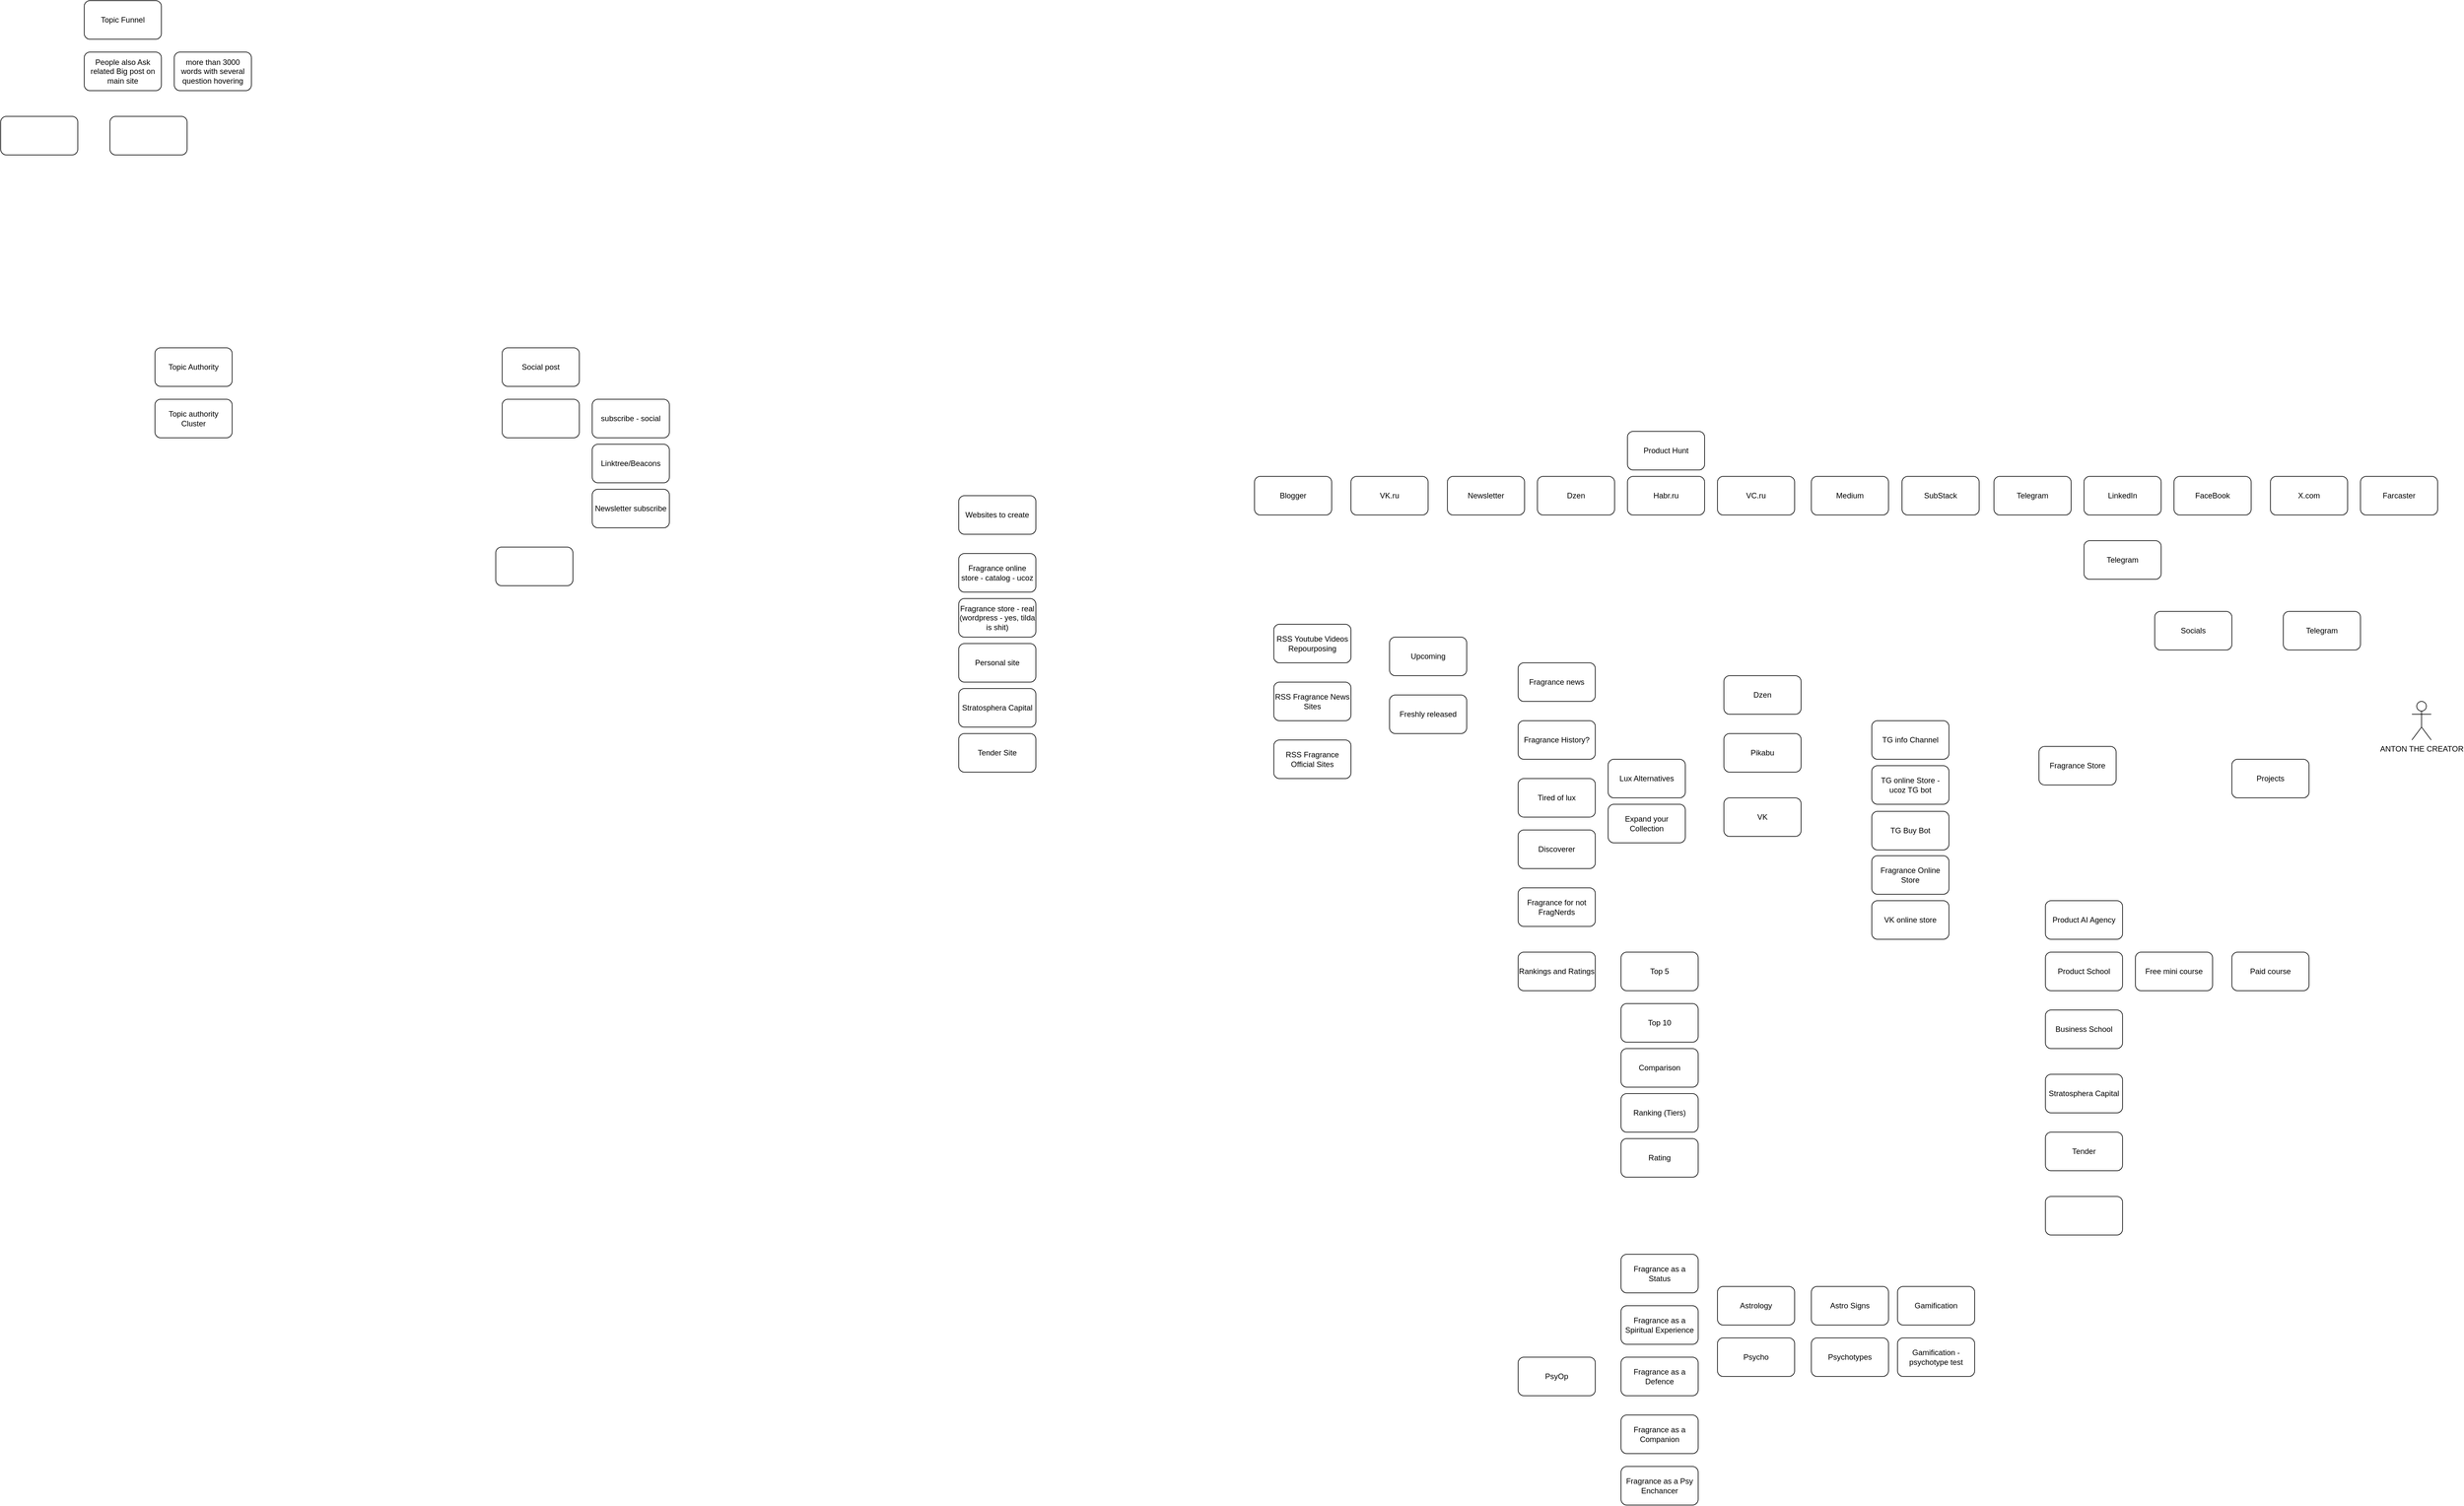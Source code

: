 <mxfile version="24.7.7">
  <diagram id="C5RBs43oDa-KdzZeNtuy" name="Page-1">
    <mxGraphModel dx="5329" dy="1832" grid="1" gridSize="10" guides="1" tooltips="1" connect="1" arrows="1" fold="1" page="1" pageScale="1" pageWidth="827" pageHeight="1169" math="0" shadow="0">
      <root>
        <mxCell id="WIyWlLk6GJQsqaUBKTNV-0" />
        <mxCell id="WIyWlLk6GJQsqaUBKTNV-1" parent="WIyWlLk6GJQsqaUBKTNV-0" />
        <mxCell id="qxe3Rvk0tDnrJfnU4pzb-0" value="ANTON THE CREATOR" style="shape=umlActor;verticalLabelPosition=bottom;verticalAlign=top;html=1;outlineConnect=0;" parent="WIyWlLk6GJQsqaUBKTNV-1" vertex="1">
          <mxGeometry x="320" y="230" width="30" height="60" as="geometry" />
        </mxCell>
        <mxCell id="qxe3Rvk0tDnrJfnU4pzb-4" value="Socials" style="rounded=1;whiteSpace=wrap;html=1;" parent="WIyWlLk6GJQsqaUBKTNV-1" vertex="1">
          <mxGeometry x="-80" y="90" width="120" height="60" as="geometry" />
        </mxCell>
        <mxCell id="qxe3Rvk0tDnrJfnU4pzb-5" value="Telegram" style="rounded=1;whiteSpace=wrap;html=1;" parent="WIyWlLk6GJQsqaUBKTNV-1" vertex="1">
          <mxGeometry x="-190" y="-20" width="120" height="60" as="geometry" />
        </mxCell>
        <mxCell id="qxe3Rvk0tDnrJfnU4pzb-6" value="FaceBook" style="rounded=1;whiteSpace=wrap;html=1;" parent="WIyWlLk6GJQsqaUBKTNV-1" vertex="1">
          <mxGeometry x="-50" y="-120" width="120" height="60" as="geometry" />
        </mxCell>
        <mxCell id="qxe3Rvk0tDnrJfnU4pzb-7" value="LinkedIn" style="rounded=1;whiteSpace=wrap;html=1;" parent="WIyWlLk6GJQsqaUBKTNV-1" vertex="1">
          <mxGeometry x="-190" y="-120" width="120" height="60" as="geometry" />
        </mxCell>
        <mxCell id="qxe3Rvk0tDnrJfnU4pzb-8" value="Telegram" style="rounded=1;whiteSpace=wrap;html=1;" parent="WIyWlLk6GJQsqaUBKTNV-1" vertex="1">
          <mxGeometry x="-330" y="-120" width="120" height="60" as="geometry" />
        </mxCell>
        <mxCell id="qxe3Rvk0tDnrJfnU4pzb-9" value="Telegram" style="rounded=1;whiteSpace=wrap;html=1;" parent="WIyWlLk6GJQsqaUBKTNV-1" vertex="1">
          <mxGeometry x="120" y="90" width="120" height="60" as="geometry" />
        </mxCell>
        <mxCell id="qxe3Rvk0tDnrJfnU4pzb-10" value="Projects" style="rounded=1;whiteSpace=wrap;html=1;" parent="WIyWlLk6GJQsqaUBKTNV-1" vertex="1">
          <mxGeometry x="40" y="320" width="120" height="60" as="geometry" />
        </mxCell>
        <mxCell id="qxe3Rvk0tDnrJfnU4pzb-11" value="Fragrance Store" style="rounded=1;whiteSpace=wrap;html=1;" parent="WIyWlLk6GJQsqaUBKTNV-1" vertex="1">
          <mxGeometry x="-260" y="300" width="120" height="60" as="geometry" />
        </mxCell>
        <mxCell id="qxe3Rvk0tDnrJfnU4pzb-12" value="Product School" style="rounded=1;whiteSpace=wrap;html=1;" parent="WIyWlLk6GJQsqaUBKTNV-1" vertex="1">
          <mxGeometry x="-250" y="620" width="120" height="60" as="geometry" />
        </mxCell>
        <mxCell id="qxe3Rvk0tDnrJfnU4pzb-13" value="Business School" style="rounded=1;whiteSpace=wrap;html=1;" parent="WIyWlLk6GJQsqaUBKTNV-1" vertex="1">
          <mxGeometry x="-250" y="710" width="120" height="60" as="geometry" />
        </mxCell>
        <mxCell id="qxe3Rvk0tDnrJfnU4pzb-14" value="Stratosphera Capital" style="rounded=1;whiteSpace=wrap;html=1;" parent="WIyWlLk6GJQsqaUBKTNV-1" vertex="1">
          <mxGeometry x="-250" y="810" width="120" height="60" as="geometry" />
        </mxCell>
        <mxCell id="qxe3Rvk0tDnrJfnU4pzb-15" value="Tender" style="rounded=1;whiteSpace=wrap;html=1;" parent="WIyWlLk6GJQsqaUBKTNV-1" vertex="1">
          <mxGeometry x="-250" y="900" width="120" height="60" as="geometry" />
        </mxCell>
        <mxCell id="qxe3Rvk0tDnrJfnU4pzb-16" value="TG info Channel" style="rounded=1;whiteSpace=wrap;html=1;" parent="WIyWlLk6GJQsqaUBKTNV-1" vertex="1">
          <mxGeometry x="-520" y="260" width="120" height="60" as="geometry" />
        </mxCell>
        <mxCell id="qxe3Rvk0tDnrJfnU4pzb-17" value="TG Buy Bot" style="rounded=1;whiteSpace=wrap;html=1;" parent="WIyWlLk6GJQsqaUBKTNV-1" vertex="1">
          <mxGeometry x="-520" y="401" width="120" height="60" as="geometry" />
        </mxCell>
        <mxCell id="qxe3Rvk0tDnrJfnU4pzb-18" value="Product AI Agency" style="rounded=1;whiteSpace=wrap;html=1;" parent="WIyWlLk6GJQsqaUBKTNV-1" vertex="1">
          <mxGeometry x="-250" y="540" width="120" height="60" as="geometry" />
        </mxCell>
        <mxCell id="qxe3Rvk0tDnrJfnU4pzb-19" value="SubStack" style="rounded=1;whiteSpace=wrap;html=1;" parent="WIyWlLk6GJQsqaUBKTNV-1" vertex="1">
          <mxGeometry x="-473" y="-120" width="120" height="60" as="geometry" />
        </mxCell>
        <mxCell id="qxe3Rvk0tDnrJfnU4pzb-20" value="" style="rounded=1;whiteSpace=wrap;html=1;" parent="WIyWlLk6GJQsqaUBKTNV-1" vertex="1">
          <mxGeometry x="-250" y="1000" width="120" height="60" as="geometry" />
        </mxCell>
        <mxCell id="qxe3Rvk0tDnrJfnU4pzb-21" value="Dzen" style="rounded=1;whiteSpace=wrap;html=1;" parent="WIyWlLk6GJQsqaUBKTNV-1" vertex="1">
          <mxGeometry x="-750" y="190" width="120" height="60" as="geometry" />
        </mxCell>
        <mxCell id="qxe3Rvk0tDnrJfnU4pzb-22" value="Pikabu" style="rounded=1;whiteSpace=wrap;html=1;" parent="WIyWlLk6GJQsqaUBKTNV-1" vertex="1">
          <mxGeometry x="-750" y="280" width="120" height="60" as="geometry" />
        </mxCell>
        <mxCell id="qxe3Rvk0tDnrJfnU4pzb-23" value="VK" style="rounded=1;whiteSpace=wrap;html=1;" parent="WIyWlLk6GJQsqaUBKTNV-1" vertex="1">
          <mxGeometry x="-750" y="380" width="120" height="60" as="geometry" />
        </mxCell>
        <mxCell id="qxe3Rvk0tDnrJfnU4pzb-24" value="Fragrance news" style="rounded=1;whiteSpace=wrap;html=1;" parent="WIyWlLk6GJQsqaUBKTNV-1" vertex="1">
          <mxGeometry x="-1070" y="170" width="120" height="60" as="geometry" />
        </mxCell>
        <mxCell id="qxe3Rvk0tDnrJfnU4pzb-25" value="Fragrance History?" style="rounded=1;whiteSpace=wrap;html=1;" parent="WIyWlLk6GJQsqaUBKTNV-1" vertex="1">
          <mxGeometry x="-1070" y="260" width="120" height="60" as="geometry" />
        </mxCell>
        <mxCell id="qxe3Rvk0tDnrJfnU4pzb-26" value="Tired of lux" style="rounded=1;whiteSpace=wrap;html=1;" parent="WIyWlLk6GJQsqaUBKTNV-1" vertex="1">
          <mxGeometry x="-1070" y="350" width="120" height="60" as="geometry" />
        </mxCell>
        <mxCell id="qxe3Rvk0tDnrJfnU4pzb-27" value="Fragrance Online Store" style="rounded=1;whiteSpace=wrap;html=1;" parent="WIyWlLk6GJQsqaUBKTNV-1" vertex="1">
          <mxGeometry x="-520" y="470" width="120" height="60" as="geometry" />
        </mxCell>
        <mxCell id="qxe3Rvk0tDnrJfnU4pzb-28" value="VK online store" style="rounded=1;whiteSpace=wrap;html=1;" parent="WIyWlLk6GJQsqaUBKTNV-1" vertex="1">
          <mxGeometry x="-520" y="540" width="120" height="60" as="geometry" />
        </mxCell>
        <mxCell id="qxe3Rvk0tDnrJfnU4pzb-29" value="RSS Youtube Videos Repourposing" style="rounded=1;whiteSpace=wrap;html=1;" parent="WIyWlLk6GJQsqaUBKTNV-1" vertex="1">
          <mxGeometry x="-1450" y="110" width="120" height="60" as="geometry" />
        </mxCell>
        <mxCell id="qxe3Rvk0tDnrJfnU4pzb-30" value="RSS Fragrance News Sites" style="rounded=1;whiteSpace=wrap;html=1;" parent="WIyWlLk6GJQsqaUBKTNV-1" vertex="1">
          <mxGeometry x="-1450" y="200" width="120" height="60" as="geometry" />
        </mxCell>
        <mxCell id="qxe3Rvk0tDnrJfnU4pzb-31" value="RSS Fragrance Official Sites" style="rounded=1;whiteSpace=wrap;html=1;" parent="WIyWlLk6GJQsqaUBKTNV-1" vertex="1">
          <mxGeometry x="-1450" y="290" width="120" height="60" as="geometry" />
        </mxCell>
        <mxCell id="qxe3Rvk0tDnrJfnU4pzb-32" value="Discoverer" style="rounded=1;whiteSpace=wrap;html=1;" parent="WIyWlLk6GJQsqaUBKTNV-1" vertex="1">
          <mxGeometry x="-1070" y="430" width="120" height="60" as="geometry" />
        </mxCell>
        <mxCell id="qxe3Rvk0tDnrJfnU4pzb-33" value="Fragrance for not FragNerds" style="rounded=1;whiteSpace=wrap;html=1;" parent="WIyWlLk6GJQsqaUBKTNV-1" vertex="1">
          <mxGeometry x="-1070" y="520" width="120" height="60" as="geometry" />
        </mxCell>
        <mxCell id="qxe3Rvk0tDnrJfnU4pzb-34" value="Rankings and Ratings" style="rounded=1;whiteSpace=wrap;html=1;" parent="WIyWlLk6GJQsqaUBKTNV-1" vertex="1">
          <mxGeometry x="-1070" y="620" width="120" height="60" as="geometry" />
        </mxCell>
        <mxCell id="qxe3Rvk0tDnrJfnU4pzb-35" value="Top 5" style="rounded=1;whiteSpace=wrap;html=1;" parent="WIyWlLk6GJQsqaUBKTNV-1" vertex="1">
          <mxGeometry x="-910" y="620" width="120" height="60" as="geometry" />
        </mxCell>
        <mxCell id="qxe3Rvk0tDnrJfnU4pzb-36" value="Top 10" style="rounded=1;whiteSpace=wrap;html=1;" parent="WIyWlLk6GJQsqaUBKTNV-1" vertex="1">
          <mxGeometry x="-910" y="700" width="120" height="60" as="geometry" />
        </mxCell>
        <mxCell id="qxe3Rvk0tDnrJfnU4pzb-37" value="Comparison" style="rounded=1;whiteSpace=wrap;html=1;" parent="WIyWlLk6GJQsqaUBKTNV-1" vertex="1">
          <mxGeometry x="-910" y="770" width="120" height="60" as="geometry" />
        </mxCell>
        <mxCell id="qxe3Rvk0tDnrJfnU4pzb-38" value="Ranking (Tiers)" style="rounded=1;whiteSpace=wrap;html=1;" parent="WIyWlLk6GJQsqaUBKTNV-1" vertex="1">
          <mxGeometry x="-910" y="840" width="120" height="60" as="geometry" />
        </mxCell>
        <mxCell id="qxe3Rvk0tDnrJfnU4pzb-39" value="PsyOp" style="rounded=1;whiteSpace=wrap;html=1;" parent="WIyWlLk6GJQsqaUBKTNV-1" vertex="1">
          <mxGeometry x="-1070" y="1250" width="120" height="60" as="geometry" />
        </mxCell>
        <mxCell id="qxe3Rvk0tDnrJfnU4pzb-40" value="Fragrance as a Status" style="rounded=1;whiteSpace=wrap;html=1;" parent="WIyWlLk6GJQsqaUBKTNV-1" vertex="1">
          <mxGeometry x="-910" y="1090" width="120" height="60" as="geometry" />
        </mxCell>
        <mxCell id="qxe3Rvk0tDnrJfnU4pzb-41" value="Fragrance as a Spiritual Experience" style="rounded=1;whiteSpace=wrap;html=1;" parent="WIyWlLk6GJQsqaUBKTNV-1" vertex="1">
          <mxGeometry x="-910" y="1170" width="120" height="60" as="geometry" />
        </mxCell>
        <mxCell id="qxe3Rvk0tDnrJfnU4pzb-42" value="Fragrance as a Defence" style="rounded=1;whiteSpace=wrap;html=1;" parent="WIyWlLk6GJQsqaUBKTNV-1" vertex="1">
          <mxGeometry x="-910" y="1250" width="120" height="60" as="geometry" />
        </mxCell>
        <mxCell id="qxe3Rvk0tDnrJfnU4pzb-43" value="Fragrance as a Companion" style="rounded=1;whiteSpace=wrap;html=1;" parent="WIyWlLk6GJQsqaUBKTNV-1" vertex="1">
          <mxGeometry x="-910" y="1340" width="120" height="60" as="geometry" />
        </mxCell>
        <mxCell id="qxe3Rvk0tDnrJfnU4pzb-44" value="Astrology" style="rounded=1;whiteSpace=wrap;html=1;" parent="WIyWlLk6GJQsqaUBKTNV-1" vertex="1">
          <mxGeometry x="-760" y="1140" width="120" height="60" as="geometry" />
        </mxCell>
        <mxCell id="qxe3Rvk0tDnrJfnU4pzb-45" value="Fragrance as a Psy Enchancer" style="rounded=1;whiteSpace=wrap;html=1;" parent="WIyWlLk6GJQsqaUBKTNV-1" vertex="1">
          <mxGeometry x="-910" y="1420" width="120" height="60" as="geometry" />
        </mxCell>
        <mxCell id="qxe3Rvk0tDnrJfnU4pzb-46" value="Rating" style="rounded=1;whiteSpace=wrap;html=1;" parent="WIyWlLk6GJQsqaUBKTNV-1" vertex="1">
          <mxGeometry x="-910" y="910" width="120" height="60" as="geometry" />
        </mxCell>
        <mxCell id="qxe3Rvk0tDnrJfnU4pzb-47" value="Upcoming" style="rounded=1;whiteSpace=wrap;html=1;" parent="WIyWlLk6GJQsqaUBKTNV-1" vertex="1">
          <mxGeometry x="-1270" y="130" width="120" height="60" as="geometry" />
        </mxCell>
        <mxCell id="qxe3Rvk0tDnrJfnU4pzb-48" value="Freshly released" style="rounded=1;whiteSpace=wrap;html=1;" parent="WIyWlLk6GJQsqaUBKTNV-1" vertex="1">
          <mxGeometry x="-1270" y="220" width="120" height="60" as="geometry" />
        </mxCell>
        <mxCell id="qxe3Rvk0tDnrJfnU4pzb-49" value="Lux Alternatives" style="rounded=1;whiteSpace=wrap;html=1;" parent="WIyWlLk6GJQsqaUBKTNV-1" vertex="1">
          <mxGeometry x="-930" y="320" width="120" height="60" as="geometry" />
        </mxCell>
        <mxCell id="qxe3Rvk0tDnrJfnU4pzb-50" value="Expand your Collection" style="rounded=1;whiteSpace=wrap;html=1;" parent="WIyWlLk6GJQsqaUBKTNV-1" vertex="1">
          <mxGeometry x="-930" y="390" width="120" height="60" as="geometry" />
        </mxCell>
        <mxCell id="qxe3Rvk0tDnrJfnU4pzb-51" value="Psycho" style="rounded=1;whiteSpace=wrap;html=1;" parent="WIyWlLk6GJQsqaUBKTNV-1" vertex="1">
          <mxGeometry x="-760" y="1220" width="120" height="60" as="geometry" />
        </mxCell>
        <mxCell id="qxe3Rvk0tDnrJfnU4pzb-54" value="Astro Signs" style="rounded=1;whiteSpace=wrap;html=1;" parent="WIyWlLk6GJQsqaUBKTNV-1" vertex="1">
          <mxGeometry x="-614" y="1140" width="120" height="60" as="geometry" />
        </mxCell>
        <mxCell id="qxe3Rvk0tDnrJfnU4pzb-55" value="Psychotypes" style="rounded=1;whiteSpace=wrap;html=1;" parent="WIyWlLk6GJQsqaUBKTNV-1" vertex="1">
          <mxGeometry x="-614" y="1220" width="120" height="60" as="geometry" />
        </mxCell>
        <mxCell id="qxe3Rvk0tDnrJfnU4pzb-56" value="Gamification" style="rounded=1;whiteSpace=wrap;html=1;" parent="WIyWlLk6GJQsqaUBKTNV-1" vertex="1">
          <mxGeometry x="-480" y="1140" width="120" height="60" as="geometry" />
        </mxCell>
        <mxCell id="qxe3Rvk0tDnrJfnU4pzb-57" value="Gamification - psychotype test" style="rounded=1;whiteSpace=wrap;html=1;" parent="WIyWlLk6GJQsqaUBKTNV-1" vertex="1">
          <mxGeometry x="-480" y="1220" width="120" height="60" as="geometry" />
        </mxCell>
        <mxCell id="qxe3Rvk0tDnrJfnU4pzb-58" value="Medium" style="rounded=1;whiteSpace=wrap;html=1;" parent="WIyWlLk6GJQsqaUBKTNV-1" vertex="1">
          <mxGeometry x="-614" y="-120" width="120" height="60" as="geometry" />
        </mxCell>
        <mxCell id="qxe3Rvk0tDnrJfnU4pzb-59" value="VC.ru" style="rounded=1;whiteSpace=wrap;html=1;" parent="WIyWlLk6GJQsqaUBKTNV-1" vertex="1">
          <mxGeometry x="-760" y="-120" width="120" height="60" as="geometry" />
        </mxCell>
        <mxCell id="qxe3Rvk0tDnrJfnU4pzb-60" value="Habr.ru" style="rounded=1;whiteSpace=wrap;html=1;" parent="WIyWlLk6GJQsqaUBKTNV-1" vertex="1">
          <mxGeometry x="-900" y="-120" width="120" height="60" as="geometry" />
        </mxCell>
        <mxCell id="qxe3Rvk0tDnrJfnU4pzb-61" value="X.com" style="rounded=1;whiteSpace=wrap;html=1;" parent="WIyWlLk6GJQsqaUBKTNV-1" vertex="1">
          <mxGeometry x="100" y="-120" width="120" height="60" as="geometry" />
        </mxCell>
        <mxCell id="qxe3Rvk0tDnrJfnU4pzb-62" value="Dzen" style="rounded=1;whiteSpace=wrap;html=1;" parent="WIyWlLk6GJQsqaUBKTNV-1" vertex="1">
          <mxGeometry x="-1040" y="-120" width="120" height="60" as="geometry" />
        </mxCell>
        <mxCell id="qxe3Rvk0tDnrJfnU4pzb-63" value="Newsletter" style="rounded=1;whiteSpace=wrap;html=1;" parent="WIyWlLk6GJQsqaUBKTNV-1" vertex="1">
          <mxGeometry x="-1180" y="-120" width="120" height="60" as="geometry" />
        </mxCell>
        <mxCell id="qxe3Rvk0tDnrJfnU4pzb-64" value="VK.ru" style="rounded=1;whiteSpace=wrap;html=1;" parent="WIyWlLk6GJQsqaUBKTNV-1" vertex="1">
          <mxGeometry x="-1330" y="-120" width="120" height="60" as="geometry" />
        </mxCell>
        <mxCell id="qxe3Rvk0tDnrJfnU4pzb-65" value="Farcaster" style="rounded=1;whiteSpace=wrap;html=1;" parent="WIyWlLk6GJQsqaUBKTNV-1" vertex="1">
          <mxGeometry x="240" y="-120" width="120" height="60" as="geometry" />
        </mxCell>
        <mxCell id="qxe3Rvk0tDnrJfnU4pzb-66" value="TG online Store - ucoz TG bot" style="rounded=1;whiteSpace=wrap;html=1;" parent="WIyWlLk6GJQsqaUBKTNV-1" vertex="1">
          <mxGeometry x="-520" y="330" width="120" height="60" as="geometry" />
        </mxCell>
        <mxCell id="qxe3Rvk0tDnrJfnU4pzb-67" value="Free mini course" style="rounded=1;whiteSpace=wrap;html=1;" parent="WIyWlLk6GJQsqaUBKTNV-1" vertex="1">
          <mxGeometry x="-110" y="620" width="120" height="60" as="geometry" />
        </mxCell>
        <mxCell id="qxe3Rvk0tDnrJfnU4pzb-68" value="Paid course" style="rounded=1;whiteSpace=wrap;html=1;" parent="WIyWlLk6GJQsqaUBKTNV-1" vertex="1">
          <mxGeometry x="40" y="620" width="120" height="60" as="geometry" />
        </mxCell>
        <mxCell id="qxe3Rvk0tDnrJfnU4pzb-69" value="Websites to create" style="rounded=1;whiteSpace=wrap;html=1;" parent="WIyWlLk6GJQsqaUBKTNV-1" vertex="1">
          <mxGeometry x="-1940" y="-90" width="120" height="60" as="geometry" />
        </mxCell>
        <mxCell id="qxe3Rvk0tDnrJfnU4pzb-70" value="Fragrance online store - catalog - ucoz" style="rounded=1;whiteSpace=wrap;html=1;" parent="WIyWlLk6GJQsqaUBKTNV-1" vertex="1">
          <mxGeometry x="-1940" width="120" height="60" as="geometry" />
        </mxCell>
        <mxCell id="qxe3Rvk0tDnrJfnU4pzb-71" value="Fragrance store - real (wordpress - yes, tilda is shit)" style="rounded=1;whiteSpace=wrap;html=1;" parent="WIyWlLk6GJQsqaUBKTNV-1" vertex="1">
          <mxGeometry x="-1940" y="70" width="120" height="60" as="geometry" />
        </mxCell>
        <mxCell id="qxe3Rvk0tDnrJfnU4pzb-72" value="Personal site" style="rounded=1;whiteSpace=wrap;html=1;" parent="WIyWlLk6GJQsqaUBKTNV-1" vertex="1">
          <mxGeometry x="-1940" y="140" width="120" height="60" as="geometry" />
        </mxCell>
        <mxCell id="qxe3Rvk0tDnrJfnU4pzb-73" value="Blogger" style="rounded=1;whiteSpace=wrap;html=1;" parent="WIyWlLk6GJQsqaUBKTNV-1" vertex="1">
          <mxGeometry x="-1480" y="-120" width="120" height="60" as="geometry" />
        </mxCell>
        <mxCell id="qxe3Rvk0tDnrJfnU4pzb-74" value="Stratosphera Capital" style="rounded=1;whiteSpace=wrap;html=1;" parent="WIyWlLk6GJQsqaUBKTNV-1" vertex="1">
          <mxGeometry x="-1940" y="210" width="120" height="60" as="geometry" />
        </mxCell>
        <mxCell id="qxe3Rvk0tDnrJfnU4pzb-75" value="Tender Site" style="rounded=1;whiteSpace=wrap;html=1;" parent="WIyWlLk6GJQsqaUBKTNV-1" vertex="1">
          <mxGeometry x="-1940" y="280" width="120" height="60" as="geometry" />
        </mxCell>
        <mxCell id="qxe3Rvk0tDnrJfnU4pzb-76" value="Social post" style="rounded=1;whiteSpace=wrap;html=1;" parent="WIyWlLk6GJQsqaUBKTNV-1" vertex="1">
          <mxGeometry x="-2650" y="-320" width="120" height="60" as="geometry" />
        </mxCell>
        <mxCell id="qxe3Rvk0tDnrJfnU4pzb-77" value="subscribe - social" style="rounded=1;whiteSpace=wrap;html=1;" parent="WIyWlLk6GJQsqaUBKTNV-1" vertex="1">
          <mxGeometry x="-2510" y="-240" width="120" height="60" as="geometry" />
        </mxCell>
        <mxCell id="qxe3Rvk0tDnrJfnU4pzb-78" value="Linktree/Beacons" style="rounded=1;whiteSpace=wrap;html=1;" parent="WIyWlLk6GJQsqaUBKTNV-1" vertex="1">
          <mxGeometry x="-2510" y="-170" width="120" height="60" as="geometry" />
        </mxCell>
        <mxCell id="qxe3Rvk0tDnrJfnU4pzb-79" value="Newsletter subscribe" style="rounded=1;whiteSpace=wrap;html=1;" parent="WIyWlLk6GJQsqaUBKTNV-1" vertex="1">
          <mxGeometry x="-2510" y="-100" width="120" height="60" as="geometry" />
        </mxCell>
        <mxCell id="qxe3Rvk0tDnrJfnU4pzb-80" value="Product Hunt" style="rounded=1;whiteSpace=wrap;html=1;" parent="WIyWlLk6GJQsqaUBKTNV-1" vertex="1">
          <mxGeometry x="-900" y="-190" width="120" height="60" as="geometry" />
        </mxCell>
        <mxCell id="qxe3Rvk0tDnrJfnU4pzb-81" value="" style="rounded=1;whiteSpace=wrap;html=1;" parent="WIyWlLk6GJQsqaUBKTNV-1" vertex="1">
          <mxGeometry x="-2660" y="-10" width="120" height="60" as="geometry" />
        </mxCell>
        <mxCell id="qxe3Rvk0tDnrJfnU4pzb-82" value="" style="rounded=1;whiteSpace=wrap;html=1;" parent="WIyWlLk6GJQsqaUBKTNV-1" vertex="1">
          <mxGeometry x="-2650" y="-240" width="120" height="60" as="geometry" />
        </mxCell>
        <mxCell id="qxe3Rvk0tDnrJfnU4pzb-83" value="Topic Authority" style="rounded=1;whiteSpace=wrap;html=1;" parent="WIyWlLk6GJQsqaUBKTNV-1" vertex="1">
          <mxGeometry x="-3190" y="-320" width="120" height="60" as="geometry" />
        </mxCell>
        <mxCell id="qxe3Rvk0tDnrJfnU4pzb-84" value="Topic authority Cluster" style="rounded=1;whiteSpace=wrap;html=1;" parent="WIyWlLk6GJQsqaUBKTNV-1" vertex="1">
          <mxGeometry x="-3190" y="-240" width="120" height="60" as="geometry" />
        </mxCell>
        <mxCell id="UjOU7nDXGzK_UMaKMQuS-0" value="Topic Funnel" style="rounded=1;whiteSpace=wrap;html=1;" vertex="1" parent="WIyWlLk6GJQsqaUBKTNV-1">
          <mxGeometry x="-3300" y="-860" width="120" height="60" as="geometry" />
        </mxCell>
        <mxCell id="UjOU7nDXGzK_UMaKMQuS-1" value="People also Ask related Big post on main site" style="rounded=1;whiteSpace=wrap;html=1;" vertex="1" parent="WIyWlLk6GJQsqaUBKTNV-1">
          <mxGeometry x="-3300" y="-780" width="120" height="60" as="geometry" />
        </mxCell>
        <mxCell id="UjOU7nDXGzK_UMaKMQuS-2" value="" style="rounded=1;whiteSpace=wrap;html=1;" vertex="1" parent="WIyWlLk6GJQsqaUBKTNV-1">
          <mxGeometry x="-3430" y="-680" width="120" height="60" as="geometry" />
        </mxCell>
        <mxCell id="UjOU7nDXGzK_UMaKMQuS-3" value="" style="rounded=1;whiteSpace=wrap;html=1;" vertex="1" parent="WIyWlLk6GJQsqaUBKTNV-1">
          <mxGeometry x="-3260" y="-680" width="120" height="60" as="geometry" />
        </mxCell>
        <mxCell id="UjOU7nDXGzK_UMaKMQuS-4" value="more than 3000 words with several question hovering" style="rounded=1;whiteSpace=wrap;html=1;" vertex="1" parent="WIyWlLk6GJQsqaUBKTNV-1">
          <mxGeometry x="-3160" y="-780" width="120" height="60" as="geometry" />
        </mxCell>
      </root>
    </mxGraphModel>
  </diagram>
</mxfile>
